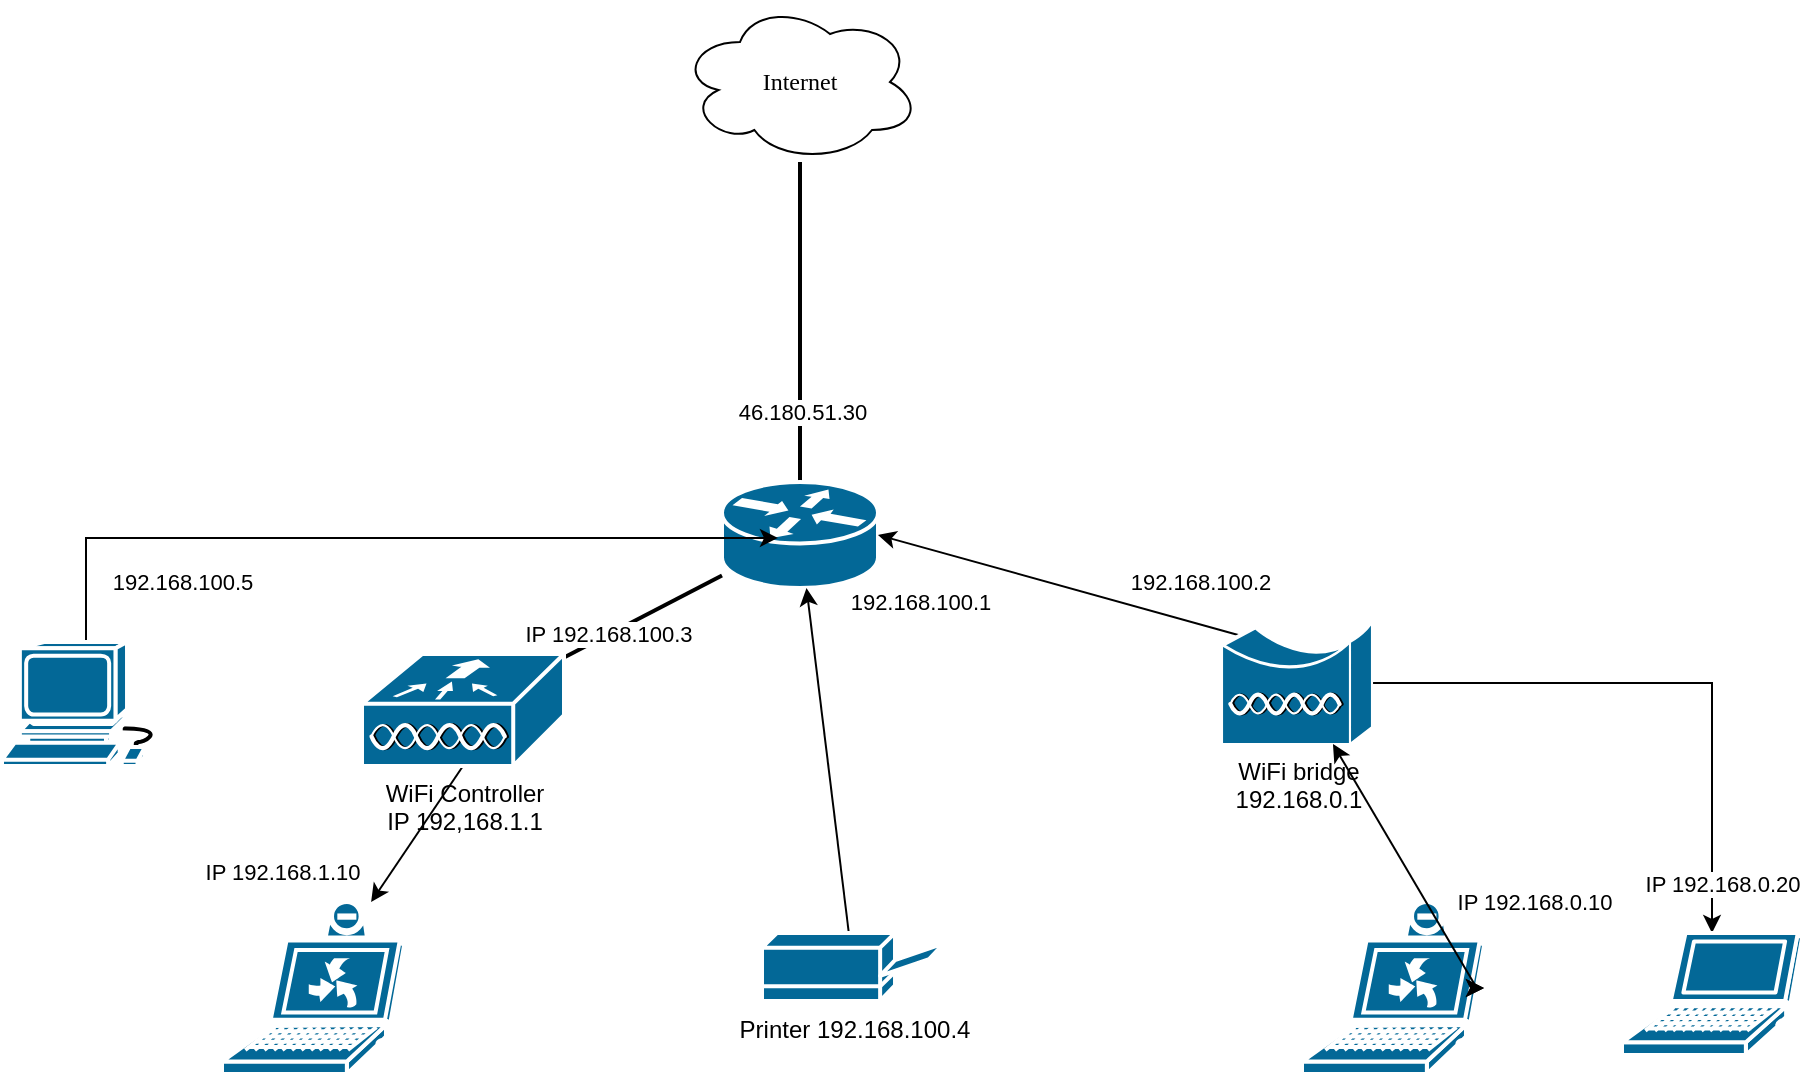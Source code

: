 <mxfile version="15.9.3" type="github">
  <diagram name="Page-1" id="c37626ed-c26b-45fb-9056-f9ebc6bb27b6">
    <mxGraphModel dx="900" dy="422" grid="1" gridSize="10" guides="1" tooltips="1" connect="1" arrows="1" fold="1" page="1" pageScale="1" pageWidth="1100" pageHeight="850" background="none" math="0" shadow="0">
      <root>
        <mxCell id="0" />
        <mxCell id="1" parent="0" />
        <mxCell id="1c7a67bf8fd3230f-51" style="edgeStyle=none;html=1;labelBackgroundColor=none;startFill=0;endArrow=none;endFill=0;strokeWidth=2;fontFamily=Verdana;fontSize=12;" parent="1" source="u7dvvFw9IW0LgKCaf64A-6" target="1c7a67bf8fd3230f-48" edge="1">
          <mxGeometry relative="1" as="geometry">
            <mxPoint x="965" y="502.133" as="sourcePoint" />
          </mxGeometry>
        </mxCell>
        <mxCell id="u7dvvFw9IW0LgKCaf64A-20" value="IP 192.168.100.3" style="edgeLabel;html=1;align=center;verticalAlign=middle;resizable=0;points=[];" vertex="1" connectable="0" parent="1c7a67bf8fd3230f-51">
          <mxGeometry x="-0.476" y="1" relative="1" as="geometry">
            <mxPoint x="1" as="offset" />
          </mxGeometry>
        </mxCell>
        <mxCell id="1c7a67bf8fd3230f-15" value="Internet" style="ellipse;shape=cloud;whiteSpace=wrap;html=1;rounded=0;shadow=0;comic=0;strokeWidth=1;fontFamily=Verdana;fontSize=12;" parent="1" vertex="1">
          <mxGeometry x="1039" y="170" width="120" height="80" as="geometry" />
        </mxCell>
        <mxCell id="1c7a67bf8fd3230f-52" style="edgeStyle=none;html=1;labelBackgroundColor=none;startFill=0;endArrow=none;endFill=0;strokeWidth=2;fontFamily=Verdana;fontSize=12;" parent="1" source="1c7a67bf8fd3230f-48" target="1c7a67bf8fd3230f-15" edge="1">
          <mxGeometry relative="1" as="geometry" />
        </mxCell>
        <mxCell id="u7dvvFw9IW0LgKCaf64A-26" value="46.180.51.30" style="edgeLabel;html=1;align=center;verticalAlign=middle;resizable=0;points=[];" vertex="1" connectable="0" parent="1c7a67bf8fd3230f-52">
          <mxGeometry x="-0.562" y="-1" relative="1" as="geometry">
            <mxPoint as="offset" />
          </mxGeometry>
        </mxCell>
        <mxCell id="1c7a67bf8fd3230f-48" value="" style="shape=mxgraph.cisco.routers.router;html=1;dashed=0;fillColor=#036897;strokeColor=#ffffff;strokeWidth=2;verticalLabelPosition=bottom;verticalAlign=top;rounded=0;shadow=0;comic=0;fontFamily=Verdana;fontSize=12;" parent="1" vertex="1">
          <mxGeometry x="1060" y="410" width="78" height="53" as="geometry" />
        </mxCell>
        <mxCell id="u7dvvFw9IW0LgKCaf64A-5" value="192.168.100.2" style="rounded=0;orthogonalLoop=1;jettySize=auto;html=1;exitX=0.12;exitY=0.11;exitDx=0;exitDy=0;exitPerimeter=0;entryX=1;entryY=0.5;entryDx=0;entryDy=0;entryPerimeter=0;" edge="1" parent="1" source="u7dvvFw9IW0LgKCaf64A-2" target="1c7a67bf8fd3230f-48">
          <mxGeometry x="-0.729" y="-21" relative="1" as="geometry">
            <mxPoint x="-1" as="offset" />
          </mxGeometry>
        </mxCell>
        <mxCell id="u7dvvFw9IW0LgKCaf64A-24" value="192.168.100.1" style="edgeLabel;html=1;align=center;verticalAlign=middle;resizable=0;points=[];" vertex="1" connectable="0" parent="u7dvvFw9IW0LgKCaf64A-5">
          <mxGeometry x="0.588" y="1" relative="1" as="geometry">
            <mxPoint x="-16" y="22" as="offset" />
          </mxGeometry>
        </mxCell>
        <mxCell id="u7dvvFw9IW0LgKCaf64A-18" value="&lt;div&gt;IP 192.168.0.20&lt;/div&gt;" style="edgeStyle=orthogonalEdgeStyle;rounded=0;orthogonalLoop=1;jettySize=auto;html=1;" edge="1" parent="1" source="u7dvvFw9IW0LgKCaf64A-2" target="u7dvvFw9IW0LgKCaf64A-12">
          <mxGeometry x="0.833" y="5" relative="1" as="geometry">
            <mxPoint as="offset" />
          </mxGeometry>
        </mxCell>
        <mxCell id="u7dvvFw9IW0LgKCaf64A-2" value="&lt;div&gt;WiFi bridge&lt;br&gt;&lt;/div&gt;&lt;div&gt;192.168.0.1&lt;/div&gt;" style="shape=mxgraph.cisco.wireless.wireless_bridge;sketch=0;html=1;pointerEvents=1;dashed=0;fillColor=#036897;strokeColor=#ffffff;strokeWidth=2;verticalLabelPosition=bottom;verticalAlign=top;align=center;outlineConnect=0;" vertex="1" parent="1">
          <mxGeometry x="1310" y="480" width="75" height="61" as="geometry" />
        </mxCell>
        <mxCell id="u7dvvFw9IW0LgKCaf64A-14" value="IP 192.168.1.10" style="edgeStyle=none;rounded=0;orthogonalLoop=1;jettySize=auto;html=1;exitX=0.5;exitY=1;exitDx=0;exitDy=0;exitPerimeter=0;" edge="1" parent="1" source="u7dvvFw9IW0LgKCaf64A-6" target="u7dvvFw9IW0LgKCaf64A-8">
          <mxGeometry x="1" y="-49" relative="1" as="geometry">
            <mxPoint x="-4" y="12" as="offset" />
          </mxGeometry>
        </mxCell>
        <mxCell id="u7dvvFw9IW0LgKCaf64A-6" value="&lt;div&gt;WiFi Controller&lt;br&gt;&lt;/div&gt;&lt;div&gt;IP 192,168.1.1&lt;/div&gt;" style="shape=mxgraph.cisco.wireless.wlan_controller;sketch=0;html=1;pointerEvents=1;dashed=0;fillColor=#036897;strokeColor=#ffffff;strokeWidth=2;verticalLabelPosition=bottom;verticalAlign=top;align=center;outlineConnect=0;" vertex="1" parent="1">
          <mxGeometry x="880" y="496" width="101" height="56" as="geometry" />
        </mxCell>
        <mxCell id="u7dvvFw9IW0LgKCaf64A-13" value="192.168.100.5" style="edgeStyle=orthogonalEdgeStyle;rounded=0;orthogonalLoop=1;jettySize=auto;html=1;exitX=0.755;exitY=0;exitDx=0;exitDy=0;exitPerimeter=0;entryX=0.359;entryY=0.528;entryDx=0;entryDy=0;entryPerimeter=0;" edge="1" parent="1" source="u7dvvFw9IW0LgKCaf64A-7" target="1c7a67bf8fd3230f-48">
          <mxGeometry x="-0.424" y="-22" relative="1" as="geometry">
            <mxPoint x="730" y="540" as="targetPoint" />
            <Array as="points">
              <mxPoint x="742" y="490" />
              <mxPoint x="742" y="438" />
            </Array>
            <mxPoint as="offset" />
          </mxGeometry>
        </mxCell>
        <mxCell id="u7dvvFw9IW0LgKCaf64A-7" value="" style="shape=mxgraph.cisco.computers_and_peripherals.workstation;sketch=0;html=1;pointerEvents=1;dashed=0;fillColor=#036897;strokeColor=#ffffff;strokeWidth=2;verticalLabelPosition=bottom;verticalAlign=top;align=center;outlineConnect=0;" vertex="1" parent="1">
          <mxGeometry x="700" y="490" width="83" height="62" as="geometry" />
        </mxCell>
        <mxCell id="u7dvvFw9IW0LgKCaf64A-8" value="" style="shape=mxgraph.cisco.computers_and_peripherals.upc;sketch=0;html=1;pointerEvents=1;dashed=0;fillColor=#036897;strokeColor=#ffffff;strokeWidth=2;verticalLabelPosition=bottom;verticalAlign=top;align=center;outlineConnect=0;" vertex="1" parent="1">
          <mxGeometry x="810" y="620" width="91" height="86" as="geometry" />
        </mxCell>
        <mxCell id="u7dvvFw9IW0LgKCaf64A-15" style="edgeStyle=none;rounded=0;orthogonalLoop=1;jettySize=auto;html=1;" edge="1" parent="1" source="u7dvvFw9IW0LgKCaf64A-9" target="1c7a67bf8fd3230f-48">
          <mxGeometry relative="1" as="geometry" />
        </mxCell>
        <mxCell id="u7dvvFw9IW0LgKCaf64A-9" value="Printer 192.168.100.4" style="shape=mxgraph.cisco.computers_and_peripherals.printer;sketch=0;html=1;pointerEvents=1;dashed=0;fillColor=#036897;strokeColor=#ffffff;strokeWidth=2;verticalLabelPosition=bottom;verticalAlign=top;align=center;outlineConnect=0;" vertex="1" parent="1">
          <mxGeometry x="1080" y="635.5" width="91" height="34" as="geometry" />
        </mxCell>
        <mxCell id="u7dvvFw9IW0LgKCaf64A-11" value="" style="shape=mxgraph.cisco.computers_and_peripherals.upc;sketch=0;html=1;pointerEvents=1;dashed=0;fillColor=#036897;strokeColor=#ffffff;strokeWidth=2;verticalLabelPosition=bottom;verticalAlign=top;align=center;outlineConnect=0;" vertex="1" parent="1">
          <mxGeometry x="1350" y="620" width="91" height="86" as="geometry" />
        </mxCell>
        <mxCell id="u7dvvFw9IW0LgKCaf64A-12" value="" style="shape=mxgraph.cisco.computers_and_peripherals.laptop;sketch=0;html=1;pointerEvents=1;dashed=0;fillColor=#036897;strokeColor=#ffffff;strokeWidth=2;verticalLabelPosition=bottom;verticalAlign=top;align=center;outlineConnect=0;" vertex="1" parent="1">
          <mxGeometry x="1510" y="635.5" width="90" height="61" as="geometry" />
        </mxCell>
        <mxCell id="u7dvvFw9IW0LgKCaf64A-17" value="&lt;div&gt;IP 192.168.0.10&lt;/div&gt;" style="rounded=0;orthogonalLoop=1;jettySize=auto;html=1;exitX=0.96;exitY=0.5;exitDx=0;exitDy=0;exitPerimeter=0;" edge="1" parent="1" source="u7dvvFw9IW0LgKCaf64A-11" target="u7dvvFw9IW0LgKCaf64A-2">
          <mxGeometry x="-0.682" y="-47" relative="1" as="geometry">
            <mxPoint as="offset" />
          </mxGeometry>
        </mxCell>
        <mxCell id="u7dvvFw9IW0LgKCaf64A-22" style="rounded=0;orthogonalLoop=1;jettySize=auto;html=1;exitX=0.96;exitY=0.5;exitDx=0;exitDy=0;exitPerimeter=0;" edge="1" parent="1" source="u7dvvFw9IW0LgKCaf64A-11" target="u7dvvFw9IW0LgKCaf64A-11">
          <mxGeometry relative="1" as="geometry" />
        </mxCell>
        <mxCell id="u7dvvFw9IW0LgKCaf64A-23" style="edgeStyle=none;rounded=0;orthogonalLoop=1;jettySize=auto;html=1;exitX=0.96;exitY=0.5;exitDx=0;exitDy=0;exitPerimeter=0;" edge="1" parent="1" source="u7dvvFw9IW0LgKCaf64A-11" target="u7dvvFw9IW0LgKCaf64A-11">
          <mxGeometry relative="1" as="geometry" />
        </mxCell>
      </root>
    </mxGraphModel>
  </diagram>
</mxfile>
